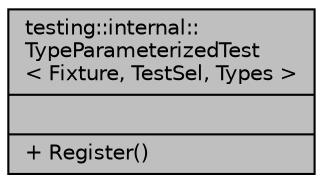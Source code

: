 digraph "testing::internal::TypeParameterizedTest&lt; Fixture, TestSel, Types &gt;"
{
 // LATEX_PDF_SIZE
  bgcolor="transparent";
  edge [fontname="Helvetica",fontsize="10",labelfontname="Helvetica",labelfontsize="10"];
  node [fontname="Helvetica",fontsize="10",shape=record];
  Node1 [label="{testing::internal::\lTypeParameterizedTest\l\< Fixture, TestSel, Types \>\n||+ Register()\l}",height=0.2,width=0.4,color="black", fillcolor="grey75", style="filled", fontcolor="black",tooltip=" "];
}
